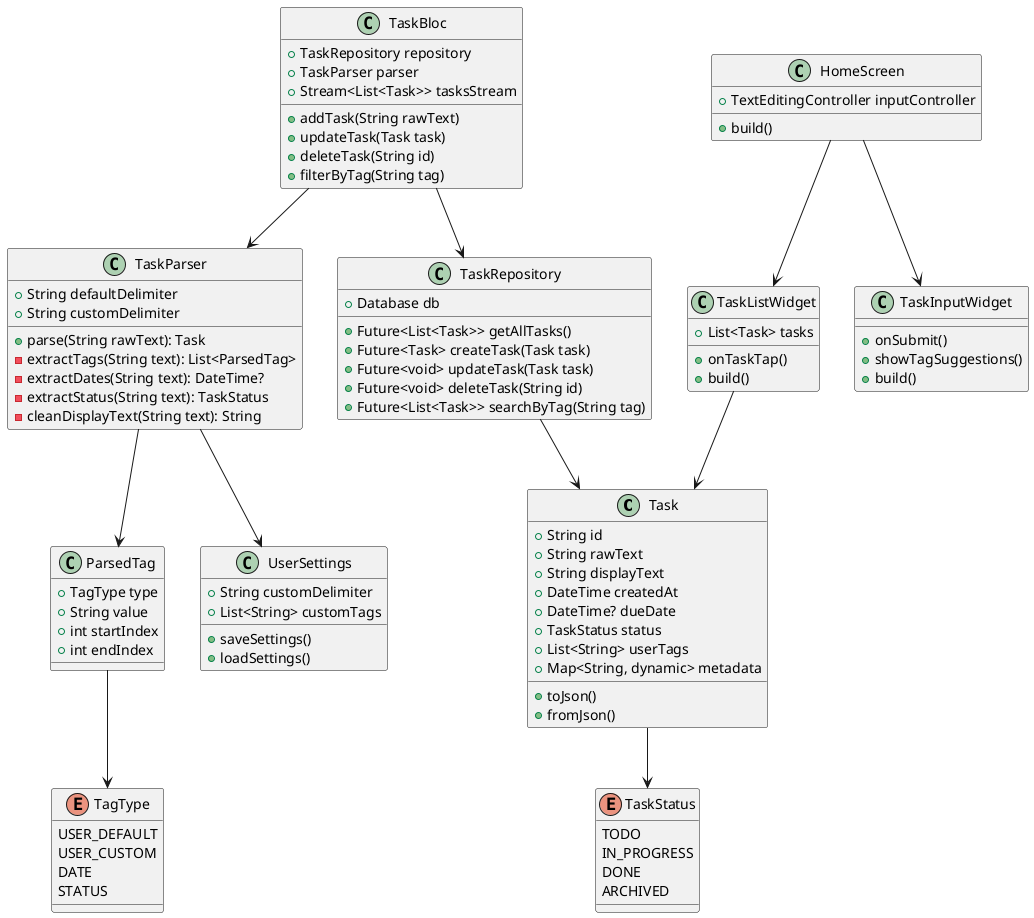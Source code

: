 @startuml
' Model Layer
class Task {
  +String id
  +String rawText
  +String displayText
  +DateTime createdAt
  +DateTime? dueDate
  +TaskStatus status
  +List<String> userTags
  +Map<String, dynamic> metadata
  +toJson()
  +fromJson()
}

enum TaskStatus {
  TODO
  IN_PROGRESS
  DONE
  ARCHIVED
}

class ParsedTag {
  +TagType type
  +String value
  +int startIndex
  +int endIndex
}

enum TagType {
  USER_DEFAULT
  USER_CUSTOM
  DATE
  STATUS
}

' Parser
class TaskParser {
  +String defaultDelimiter
  +String customDelimiter
  +parse(String rawText): Task
  -extractTags(String text): List<ParsedTag>
  -extractDates(String text): DateTime?
  -extractStatus(String text): TaskStatus
  -cleanDisplayText(String text): String
}

class UserSettings {
  +String customDelimiter
  +List<String> customTags
  +saveSettings()
  +loadSettings()
}

' Repository Layer
class TaskRepository {
  +Database db
  +Future<List<Task>> getAllTasks()
  +Future<Task> createTask(Task task)
  +Future<void> updateTask(Task task)
  +Future<void> deleteTask(String id)
  +Future<List<Task>> searchByTag(String tag)
}

' Business Logic
class TaskBloc {
  +TaskRepository repository
  +TaskParser parser
  +Stream<List<Task>> tasksStream
  +addTask(String rawText)
  +updateTask(Task task)
  +deleteTask(String id)
  +filterByTag(String tag)
}

' UI Layer
class HomeScreen {
  +TextEditingController inputController
  +build()
}

class TaskListWidget {
  +List<Task> tasks
  +onTaskTap()
  +build()
}

class TaskInputWidget {
  +onSubmit()
  +showTagSuggestions()
  +build()
}

' Relationships
HomeScreen --> TaskInputWidget
HomeScreen --> TaskListWidget
TaskListWidget --> Task

TaskBloc --> TaskRepository
TaskBloc --> TaskParser
TaskParser --> ParsedTag
TaskParser --> UserSettings

TaskRepository --> Task
Task --> TaskStatus
ParsedTag --> TagType

@enduml

@startuml
actor User
participant TaskInputWidget
participant TaskBloc
participant TaskParser
participant TaskRepository
participant Database

User -> TaskInputWidget: Zadá "Koupit mléko *urgent* !osobní! @zítra"
activate TaskInputWidget

TaskInputWidget -> TaskBloc: addTask(rawText)
activate TaskBloc

TaskBloc -> TaskParser: parse(rawText)
activate TaskParser

TaskParser -> TaskParser: extractTags()
note right: Najde: *urgent*, !osobní!

TaskParser -> TaskParser: extractDates()
note right: Parsuje @zítra → DateTime

TaskParser -> TaskParser: extractStatus()
note right: Detekuje status z tagů

TaskParser -> TaskParser: cleanDisplayText()
note right: "Koupit mléko"

TaskParser --> TaskBloc: Task object
deactivate TaskParser

TaskBloc -> TaskRepository: createTask(task)
activate TaskRepository

TaskRepository -> Database: INSERT INTO tasks
activate Database
Database --> TaskRepository: Success
deactivate Database

TaskRepository --> TaskBloc: Task saved
deactivate TaskRepository

TaskBloc --> TaskInputWidget: Success
deactivate TaskBloc

TaskInputWidget -> TaskInputWidget: Clear input
TaskInputWidget -> User: Zobrazí úkol v seznamu
deactivate TaskInputWidget

@enduml

@startuml
package "Presentation Layer" {
  [HomeScreen]
  [TaskInputWidget]
  [TaskListWidget]
  [TaskDetailScreen]
  [SettingsScreen]
}

package "Business Logic Layer" {
  [TaskBloc]
  [SettingsBloc]
}

package "Domain Layer" {
  [TaskParser]
  [TagDetector]
  [DateParser]
}

package "Data Layer" {
  [TaskRepository]
  [SettingsRepository]
}

package "Database" {
  database "SQLite" {
    [tasks]
    [settings]
  }
}

[HomeScreen] --> [TaskInputWidget]
[HomeScreen] --> [TaskListWidget]
[TaskInputWidget] --> [TaskBloc]
[TaskListWidget] --> [TaskBloc]

[TaskBloc] --> [TaskParser]
[TaskBloc] --> [TaskRepository]

[TaskParser] --> [TagDetector]
[TaskParser] --> [DateParser]

[TaskRepository] --> [tasks]
[SettingsRepository] --> [settings]

[SettingsScreen] --> [SettingsBloc]
[SettingsBloc] --> [SettingsRepository]

@enduml

@startuml
entity "tasks" {
  * id : TEXT <<PK>>
  --
  * raw_text : TEXT
  * display_text : TEXT
  * created_at : INTEGER
  due_date : INTEGER
  status : TEXT
  * metadata_json : TEXT
}

entity "task_tags" {
  * id : INTEGER <<PK>>
  * task_id : TEXT <<FK>>
  * tag : TEXT
  * tag_type : TEXT
  --
}

entity "user_settings" {
  * id : INTEGER <<PK>>
  custom_delimiter : TEXT
  custom_tags_json : TEXT
  theme : TEXT
}

tasks ||--o{ task_tags
@enduml

